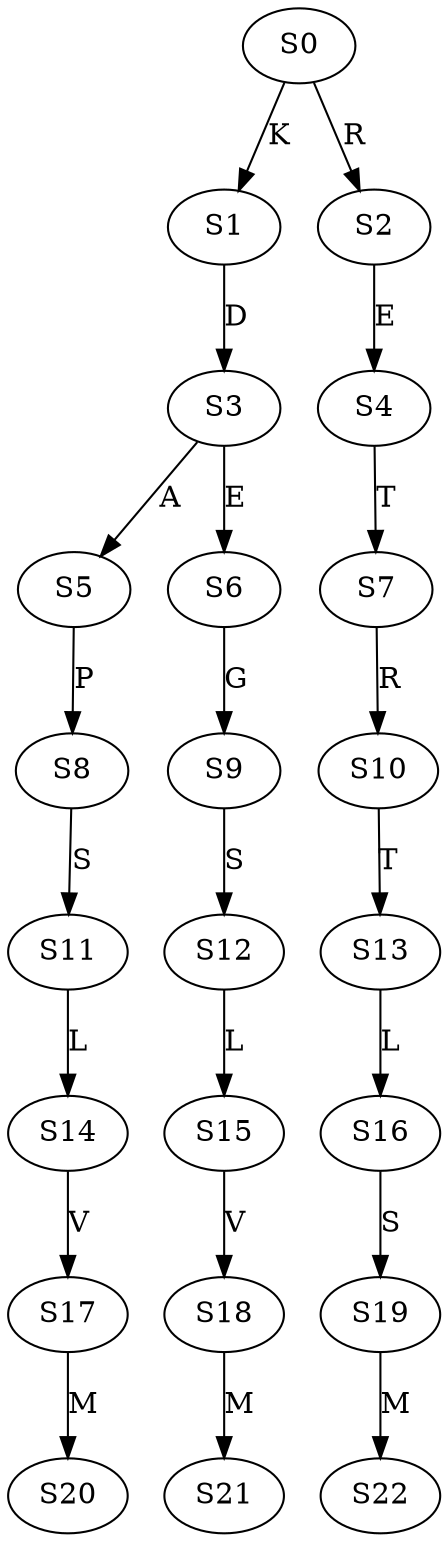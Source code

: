 strict digraph  {
	S0 -> S1 [ label = K ];
	S0 -> S2 [ label = R ];
	S1 -> S3 [ label = D ];
	S2 -> S4 [ label = E ];
	S3 -> S5 [ label = A ];
	S3 -> S6 [ label = E ];
	S4 -> S7 [ label = T ];
	S5 -> S8 [ label = P ];
	S6 -> S9 [ label = G ];
	S7 -> S10 [ label = R ];
	S8 -> S11 [ label = S ];
	S9 -> S12 [ label = S ];
	S10 -> S13 [ label = T ];
	S11 -> S14 [ label = L ];
	S12 -> S15 [ label = L ];
	S13 -> S16 [ label = L ];
	S14 -> S17 [ label = V ];
	S15 -> S18 [ label = V ];
	S16 -> S19 [ label = S ];
	S17 -> S20 [ label = M ];
	S18 -> S21 [ label = M ];
	S19 -> S22 [ label = M ];
}
